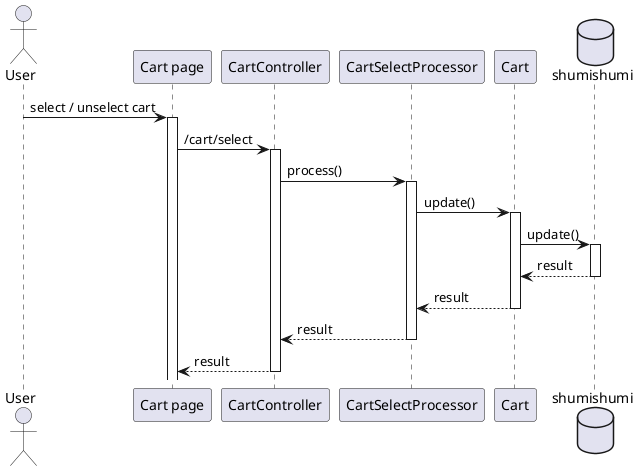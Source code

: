 @startuml template
'autonumber 1.1.1

actor User as u

' Box "front end"
participant "Cart page" as cart
' end box

' Box "back end"
participant "CartController" as cc

participant "CartSelectProcessor" as updateproc

participant "Cart" as wm
' end box

database shumishumi as db

u -> cart++ : select / unselect cart
cart -> cc++ : /cart/select
cc -> updateproc++ : process()

updateproc -> wm++ : update()
wm -> db++ : update()
return result
return result
return result
return result

@enduml